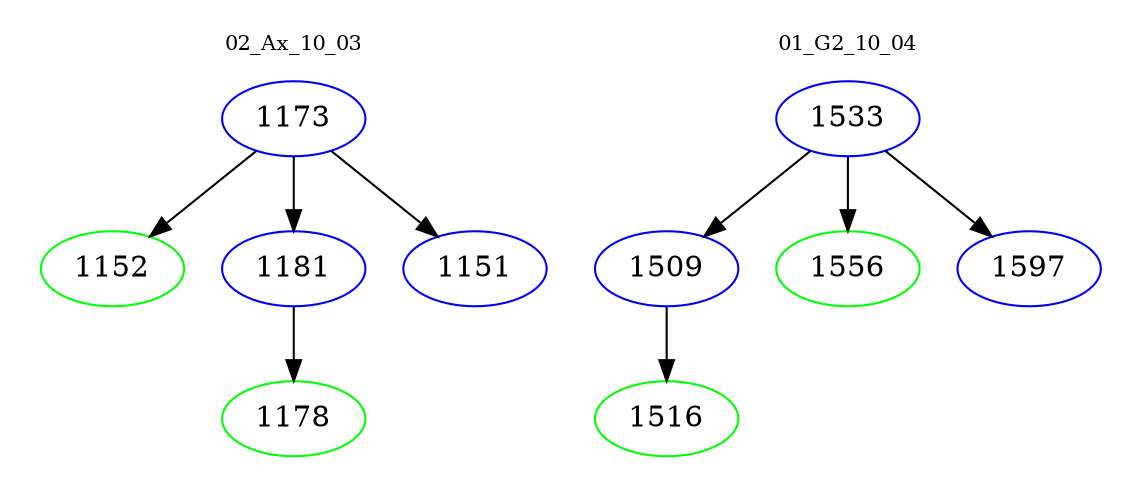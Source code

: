digraph{
subgraph cluster_0 {
color = white
label = "02_Ax_10_03";
fontsize=10;
T0_1173 [label="1173", color="blue"]
T0_1173 -> T0_1152 [color="black"]
T0_1152 [label="1152", color="green"]
T0_1173 -> T0_1181 [color="black"]
T0_1181 [label="1181", color="blue"]
T0_1181 -> T0_1178 [color="black"]
T0_1178 [label="1178", color="green"]
T0_1173 -> T0_1151 [color="black"]
T0_1151 [label="1151", color="blue"]
}
subgraph cluster_1 {
color = white
label = "01_G2_10_04";
fontsize=10;
T1_1533 [label="1533", color="blue"]
T1_1533 -> T1_1509 [color="black"]
T1_1509 [label="1509", color="blue"]
T1_1509 -> T1_1516 [color="black"]
T1_1516 [label="1516", color="green"]
T1_1533 -> T1_1556 [color="black"]
T1_1556 [label="1556", color="green"]
T1_1533 -> T1_1597 [color="black"]
T1_1597 [label="1597", color="blue"]
}
}
